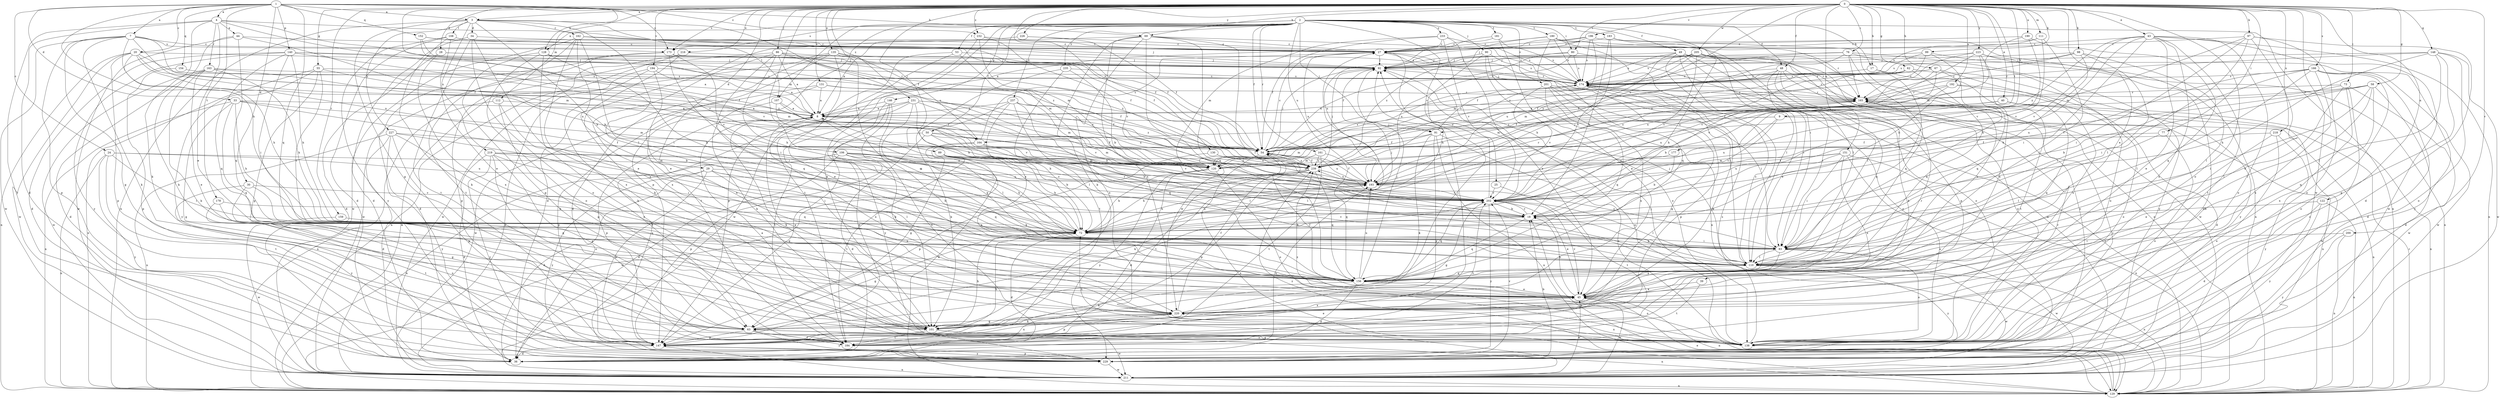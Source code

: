 strict digraph  {
0;
1;
2;
3;
4;
7;
8;
9;
17;
18;
20;
24;
25;
27;
28;
29;
30;
33;
34;
36;
39;
40;
43;
44;
45;
48;
49;
50;
53;
54;
55;
58;
62;
63;
67;
69;
72;
73;
76;
77;
80;
83;
86;
89;
90;
91;
92;
97;
98;
99;
101;
106;
107;
108;
110;
111;
112;
120;
122;
128;
129;
130;
131;
135;
138;
140;
146;
147;
148;
151;
152;
154;
156;
159;
161;
162;
163;
164;
165;
166;
173;
174;
177;
178;
180;
181;
183;
184;
190;
192;
193;
194;
196;
200;
201;
202;
205;
211;
216;
218;
219;
220;
223;
226;
227;
229;
231;
232;
233;
235;
237;
239;
0 -> 3  [label=a];
0 -> 9  [label=b];
0 -> 17  [label=b];
0 -> 28  [label=d];
0 -> 29  [label=d];
0 -> 39  [label=e];
0 -> 40  [label=e];
0 -> 43  [label=e];
0 -> 48  [label=f];
0 -> 55  [label=g];
0 -> 58  [label=g];
0 -> 62  [label=g];
0 -> 67  [label=h];
0 -> 69  [label=h];
0 -> 73  [label=i];
0 -> 76  [label=i];
0 -> 77  [label=i];
0 -> 80  [label=i];
0 -> 86  [label=j];
0 -> 89  [label=j];
0 -> 97  [label=k];
0 -> 98  [label=k];
0 -> 99  [label=k];
0 -> 106  [label=l];
0 -> 111  [label=m];
0 -> 112  [label=m];
0 -> 120  [label=m];
0 -> 122  [label=n];
0 -> 130  [label=o];
0 -> 131  [label=o];
0 -> 135  [label=o];
0 -> 138  [label=o];
0 -> 148  [label=q];
0 -> 151  [label=q];
0 -> 159  [label=r];
0 -> 166  [label=s];
0 -> 173  [label=s];
0 -> 177  [label=t];
0 -> 190  [label=u];
0 -> 192  [label=u];
0 -> 193  [label=u];
0 -> 194  [label=v];
0 -> 196  [label=v];
0 -> 200  [label=v];
0 -> 205  [label=w];
0 -> 211  [label=w];
0 -> 216  [label=x];
0 -> 218  [label=x];
0 -> 223  [label=y];
0 -> 226  [label=y];
0 -> 231  [label=z];
0 -> 232  [label=z];
1 -> 3  [label=a];
1 -> 4  [label=a];
1 -> 7  [label=a];
1 -> 20  [label=c];
1 -> 24  [label=c];
1 -> 30  [label=d];
1 -> 33  [label=d];
1 -> 69  [label=h];
1 -> 72  [label=h];
1 -> 128  [label=n];
1 -> 140  [label=p];
1 -> 152  [label=q];
1 -> 154  [label=q];
1 -> 156  [label=q];
1 -> 173  [label=s];
1 -> 178  [label=t];
1 -> 232  [label=z];
2 -> 17  [label=b];
2 -> 25  [label=c];
2 -> 48  [label=f];
2 -> 49  [label=f];
2 -> 50  [label=f];
2 -> 53  [label=f];
2 -> 54  [label=f];
2 -> 80  [label=i];
2 -> 83  [label=i];
2 -> 90  [label=j];
2 -> 91  [label=j];
2 -> 101  [label=k];
2 -> 107  [label=l];
2 -> 128  [label=n];
2 -> 129  [label=n];
2 -> 146  [label=p];
2 -> 147  [label=p];
2 -> 161  [label=r];
2 -> 173  [label=s];
2 -> 180  [label=t];
2 -> 181  [label=t];
2 -> 183  [label=t];
2 -> 193  [label=u];
2 -> 201  [label=v];
2 -> 233  [label=z];
2 -> 235  [label=z];
2 -> 237  [label=z];
3 -> 34  [label=d];
3 -> 63  [label=g];
3 -> 72  [label=h];
3 -> 107  [label=l];
3 -> 108  [label=l];
3 -> 110  [label=l];
3 -> 129  [label=n];
3 -> 162  [label=r];
3 -> 193  [label=u];
3 -> 219  [label=x];
3 -> 227  [label=y];
4 -> 36  [label=d];
4 -> 44  [label=e];
4 -> 45  [label=e];
4 -> 54  [label=f];
4 -> 101  [label=k];
4 -> 163  [label=r];
4 -> 164  [label=r];
4 -> 202  [label=v];
4 -> 229  [label=y];
7 -> 27  [label=c];
7 -> 54  [label=f];
7 -> 63  [label=g];
7 -> 101  [label=k];
7 -> 120  [label=m];
7 -> 147  [label=p];
7 -> 173  [label=s];
7 -> 193  [label=u];
7 -> 211  [label=w];
8 -> 91  [label=j];
8 -> 101  [label=k];
8 -> 110  [label=l];
8 -> 147  [label=p];
8 -> 164  [label=r];
8 -> 220  [label=x];
9 -> 91  [label=j];
9 -> 129  [label=n];
9 -> 164  [label=r];
9 -> 193  [label=u];
9 -> 202  [label=v];
17 -> 83  [label=i];
17 -> 174  [label=s];
17 -> 184  [label=t];
18 -> 72  [label=h];
18 -> 156  [label=q];
18 -> 165  [label=r];
18 -> 202  [label=v];
20 -> 8  [label=a];
20 -> 54  [label=f];
20 -> 72  [label=h];
20 -> 92  [label=j];
20 -> 129  [label=n];
20 -> 147  [label=p];
20 -> 193  [label=u];
20 -> 211  [label=w];
24 -> 83  [label=i];
24 -> 120  [label=m];
24 -> 129  [label=n];
24 -> 184  [label=t];
24 -> 193  [label=u];
24 -> 229  [label=y];
25 -> 184  [label=t];
25 -> 202  [label=v];
27 -> 92  [label=j];
27 -> 110  [label=l];
27 -> 129  [label=n];
27 -> 165  [label=r];
27 -> 193  [label=u];
28 -> 36  [label=d];
28 -> 92  [label=j];
28 -> 220  [label=x];
28 -> 239  [label=z];
29 -> 36  [label=d];
29 -> 72  [label=h];
29 -> 110  [label=l];
29 -> 147  [label=p];
29 -> 193  [label=u];
29 -> 220  [label=x];
29 -> 229  [label=y];
30 -> 63  [label=g];
30 -> 156  [label=q];
30 -> 202  [label=v];
30 -> 229  [label=y];
33 -> 8  [label=a];
33 -> 18  [label=b];
33 -> 63  [label=g];
33 -> 72  [label=h];
33 -> 120  [label=m];
33 -> 129  [label=n];
33 -> 156  [label=q];
34 -> 27  [label=c];
34 -> 36  [label=d];
34 -> 45  [label=e];
34 -> 138  [label=o];
34 -> 184  [label=t];
36 -> 165  [label=r];
36 -> 193  [label=u];
39 -> 45  [label=e];
39 -> 184  [label=t];
40 -> 8  [label=a];
40 -> 120  [label=m];
40 -> 129  [label=n];
40 -> 156  [label=q];
40 -> 193  [label=u];
40 -> 211  [label=w];
43 -> 27  [label=c];
43 -> 45  [label=e];
43 -> 72  [label=h];
43 -> 83  [label=i];
43 -> 129  [label=n];
43 -> 138  [label=o];
43 -> 184  [label=t];
43 -> 202  [label=v];
43 -> 211  [label=w];
43 -> 220  [label=x];
43 -> 239  [label=z];
44 -> 18  [label=b];
44 -> 27  [label=c];
44 -> 101  [label=k];
44 -> 156  [label=q];
44 -> 211  [label=w];
45 -> 18  [label=b];
45 -> 54  [label=f];
45 -> 129  [label=n];
45 -> 165  [label=r];
45 -> 202  [label=v];
45 -> 211  [label=w];
45 -> 220  [label=x];
48 -> 54  [label=f];
48 -> 83  [label=i];
48 -> 101  [label=k];
48 -> 138  [label=o];
48 -> 156  [label=q];
48 -> 165  [label=r];
48 -> 174  [label=s];
49 -> 45  [label=e];
49 -> 83  [label=i];
49 -> 92  [label=j];
49 -> 138  [label=o];
49 -> 165  [label=r];
49 -> 174  [label=s];
49 -> 202  [label=v];
49 -> 211  [label=w];
49 -> 229  [label=y];
50 -> 18  [label=b];
50 -> 36  [label=d];
50 -> 54  [label=f];
50 -> 110  [label=l];
50 -> 120  [label=m];
50 -> 147  [label=p];
53 -> 92  [label=j];
53 -> 147  [label=p];
53 -> 202  [label=v];
53 -> 211  [label=w];
54 -> 27  [label=c];
54 -> 92  [label=j];
54 -> 129  [label=n];
54 -> 184  [label=t];
54 -> 193  [label=u];
54 -> 239  [label=z];
55 -> 63  [label=g];
55 -> 83  [label=i];
55 -> 120  [label=m];
55 -> 129  [label=n];
55 -> 174  [label=s];
55 -> 229  [label=y];
58 -> 18  [label=b];
58 -> 36  [label=d];
58 -> 83  [label=i];
58 -> 110  [label=l];
58 -> 156  [label=q];
58 -> 165  [label=r];
58 -> 193  [label=u];
62 -> 120  [label=m];
62 -> 156  [label=q];
62 -> 174  [label=s];
62 -> 193  [label=u];
62 -> 229  [label=y];
63 -> 27  [label=c];
63 -> 138  [label=o];
63 -> 147  [label=p];
63 -> 184  [label=t];
63 -> 229  [label=y];
67 -> 54  [label=f];
67 -> 83  [label=i];
67 -> 174  [label=s];
67 -> 193  [label=u];
67 -> 202  [label=v];
67 -> 220  [label=x];
69 -> 8  [label=a];
69 -> 27  [label=c];
69 -> 101  [label=k];
69 -> 110  [label=l];
69 -> 138  [label=o];
69 -> 156  [label=q];
69 -> 174  [label=s];
69 -> 211  [label=w];
69 -> 220  [label=x];
72 -> 8  [label=a];
72 -> 36  [label=d];
72 -> 63  [label=g];
72 -> 83  [label=i];
72 -> 92  [label=j];
72 -> 193  [label=u];
72 -> 202  [label=v];
73 -> 54  [label=f];
73 -> 110  [label=l];
73 -> 138  [label=o];
73 -> 165  [label=r];
73 -> 211  [label=w];
73 -> 220  [label=x];
76 -> 92  [label=j];
76 -> 120  [label=m];
76 -> 138  [label=o];
76 -> 156  [label=q];
76 -> 165  [label=r];
76 -> 229  [label=y];
76 -> 239  [label=z];
77 -> 54  [label=f];
77 -> 110  [label=l];
77 -> 138  [label=o];
80 -> 54  [label=f];
80 -> 92  [label=j];
80 -> 174  [label=s];
80 -> 193  [label=u];
80 -> 211  [label=w];
83 -> 45  [label=e];
83 -> 110  [label=l];
83 -> 138  [label=o];
83 -> 211  [label=w];
83 -> 239  [label=z];
86 -> 8  [label=a];
86 -> 54  [label=f];
86 -> 72  [label=h];
86 -> 92  [label=j];
86 -> 120  [label=m];
86 -> 147  [label=p];
86 -> 156  [label=q];
86 -> 220  [label=x];
89 -> 45  [label=e];
89 -> 72  [label=h];
89 -> 120  [label=m];
89 -> 184  [label=t];
89 -> 202  [label=v];
89 -> 211  [label=w];
89 -> 239  [label=z];
90 -> 72  [label=h];
90 -> 92  [label=j];
90 -> 129  [label=n];
90 -> 138  [label=o];
90 -> 174  [label=s];
91 -> 54  [label=f];
91 -> 101  [label=k];
91 -> 120  [label=m];
91 -> 129  [label=n];
91 -> 138  [label=o];
91 -> 147  [label=p];
91 -> 174  [label=s];
92 -> 174  [label=s];
97 -> 27  [label=c];
97 -> 36  [label=d];
97 -> 45  [label=e];
97 -> 83  [label=i];
97 -> 110  [label=l];
97 -> 120  [label=m];
97 -> 138  [label=o];
98 -> 72  [label=h];
98 -> 83  [label=i];
98 -> 92  [label=j];
98 -> 110  [label=l];
98 -> 165  [label=r];
98 -> 174  [label=s];
99 -> 18  [label=b];
99 -> 92  [label=j];
99 -> 165  [label=r];
99 -> 174  [label=s];
99 -> 229  [label=y];
101 -> 8  [label=a];
101 -> 45  [label=e];
101 -> 72  [label=h];
101 -> 129  [label=n];
101 -> 184  [label=t];
101 -> 211  [label=w];
106 -> 18  [label=b];
106 -> 36  [label=d];
106 -> 72  [label=h];
106 -> 129  [label=n];
106 -> 147  [label=p];
106 -> 156  [label=q];
106 -> 202  [label=v];
106 -> 239  [label=z];
107 -> 8  [label=a];
107 -> 83  [label=i];
107 -> 147  [label=p];
107 -> 202  [label=v];
108 -> 27  [label=c];
108 -> 36  [label=d];
108 -> 45  [label=e];
108 -> 101  [label=k];
108 -> 174  [label=s];
108 -> 229  [label=y];
110 -> 18  [label=b];
110 -> 92  [label=j];
110 -> 129  [label=n];
110 -> 156  [label=q];
110 -> 174  [label=s];
110 -> 211  [label=w];
110 -> 229  [label=y];
111 -> 27  [label=c];
111 -> 110  [label=l];
111 -> 174  [label=s];
111 -> 202  [label=v];
112 -> 8  [label=a];
112 -> 63  [label=g];
112 -> 129  [label=n];
112 -> 184  [label=t];
120 -> 36  [label=d];
120 -> 72  [label=h];
120 -> 138  [label=o];
120 -> 174  [label=s];
120 -> 229  [label=y];
122 -> 18  [label=b];
122 -> 36  [label=d];
122 -> 129  [label=n];
122 -> 229  [label=y];
128 -> 63  [label=g];
128 -> 72  [label=h];
128 -> 92  [label=j];
128 -> 138  [label=o];
128 -> 220  [label=x];
129 -> 18  [label=b];
129 -> 45  [label=e];
129 -> 165  [label=r];
129 -> 174  [label=s];
129 -> 239  [label=z];
130 -> 147  [label=p];
130 -> 193  [label=u];
130 -> 239  [label=z];
131 -> 8  [label=a];
131 -> 54  [label=f];
131 -> 101  [label=k];
131 -> 165  [label=r];
131 -> 211  [label=w];
135 -> 36  [label=d];
135 -> 45  [label=e];
135 -> 54  [label=f];
135 -> 92  [label=j];
135 -> 129  [label=n];
135 -> 156  [label=q];
135 -> 184  [label=t];
138 -> 8  [label=a];
138 -> 63  [label=g];
138 -> 72  [label=h];
138 -> 92  [label=j];
138 -> 165  [label=r];
138 -> 174  [label=s];
138 -> 220  [label=x];
138 -> 239  [label=z];
140 -> 36  [label=d];
140 -> 72  [label=h];
140 -> 83  [label=i];
140 -> 92  [label=j];
140 -> 156  [label=q];
140 -> 202  [label=v];
140 -> 229  [label=y];
140 -> 239  [label=z];
146 -> 8  [label=a];
146 -> 101  [label=k];
146 -> 138  [label=o];
146 -> 147  [label=p];
146 -> 229  [label=y];
147 -> 36  [label=d];
147 -> 72  [label=h];
147 -> 92  [label=j];
147 -> 129  [label=n];
147 -> 220  [label=x];
147 -> 229  [label=y];
148 -> 63  [label=g];
148 -> 72  [label=h];
148 -> 92  [label=j];
148 -> 110  [label=l];
148 -> 138  [label=o];
148 -> 165  [label=r];
148 -> 211  [label=w];
151 -> 83  [label=i];
151 -> 120  [label=m];
151 -> 129  [label=n];
151 -> 138  [label=o];
151 -> 193  [label=u];
151 -> 220  [label=x];
151 -> 239  [label=z];
152 -> 27  [label=c];
152 -> 54  [label=f];
152 -> 202  [label=v];
152 -> 239  [label=z];
154 -> 147  [label=p];
154 -> 174  [label=s];
156 -> 36  [label=d];
156 -> 45  [label=e];
156 -> 92  [label=j];
156 -> 101  [label=k];
156 -> 138  [label=o];
156 -> 193  [label=u];
159 -> 72  [label=h];
159 -> 211  [label=w];
161 -> 120  [label=m];
161 -> 156  [label=q];
161 -> 184  [label=t];
161 -> 239  [label=z];
162 -> 27  [label=c];
162 -> 45  [label=e];
162 -> 54  [label=f];
162 -> 83  [label=i];
162 -> 92  [label=j];
162 -> 184  [label=t];
162 -> 211  [label=w];
162 -> 220  [label=x];
163 -> 36  [label=d];
163 -> 45  [label=e];
163 -> 72  [label=h];
163 -> 101  [label=k];
163 -> 174  [label=s];
163 -> 193  [label=u];
163 -> 211  [label=w];
164 -> 27  [label=c];
164 -> 63  [label=g];
164 -> 110  [label=l];
164 -> 202  [label=v];
164 -> 211  [label=w];
165 -> 8  [label=a];
165 -> 54  [label=f];
165 -> 129  [label=n];
166 -> 36  [label=d];
166 -> 83  [label=i];
166 -> 110  [label=l];
166 -> 138  [label=o];
166 -> 174  [label=s];
166 -> 202  [label=v];
166 -> 211  [label=w];
166 -> 220  [label=x];
173 -> 36  [label=d];
173 -> 83  [label=i];
173 -> 92  [label=j];
173 -> 110  [label=l];
173 -> 211  [label=w];
174 -> 92  [label=j];
174 -> 101  [label=k];
174 -> 110  [label=l];
174 -> 165  [label=r];
177 -> 18  [label=b];
177 -> 239  [label=z];
178 -> 18  [label=b];
178 -> 138  [label=o];
178 -> 184  [label=t];
180 -> 27  [label=c];
180 -> 110  [label=l];
180 -> 129  [label=n];
180 -> 156  [label=q];
180 -> 165  [label=r];
180 -> 174  [label=s];
180 -> 239  [label=z];
181 -> 27  [label=c];
181 -> 45  [label=e];
181 -> 174  [label=s];
181 -> 193  [label=u];
183 -> 18  [label=b];
183 -> 27  [label=c];
183 -> 72  [label=h];
183 -> 110  [label=l];
183 -> 129  [label=n];
184 -> 202  [label=v];
190 -> 27  [label=c];
190 -> 120  [label=m];
190 -> 156  [label=q];
190 -> 202  [label=v];
192 -> 18  [label=b];
192 -> 36  [label=d];
192 -> 138  [label=o];
192 -> 165  [label=r];
192 -> 239  [label=z];
193 -> 54  [label=f];
193 -> 72  [label=h];
193 -> 165  [label=r];
193 -> 202  [label=v];
194 -> 8  [label=a];
194 -> 101  [label=k];
194 -> 174  [label=s];
194 -> 211  [label=w];
194 -> 220  [label=x];
196 -> 8  [label=a];
196 -> 27  [label=c];
196 -> 92  [label=j];
196 -> 174  [label=s];
196 -> 220  [label=x];
196 -> 239  [label=z];
200 -> 83  [label=i];
200 -> 129  [label=n];
200 -> 229  [label=y];
201 -> 63  [label=g];
201 -> 83  [label=i];
201 -> 147  [label=p];
201 -> 156  [label=q];
201 -> 165  [label=r];
201 -> 202  [label=v];
201 -> 220  [label=x];
202 -> 18  [label=b];
202 -> 27  [label=c];
202 -> 45  [label=e];
202 -> 63  [label=g];
202 -> 110  [label=l];
202 -> 156  [label=q];
202 -> 229  [label=y];
205 -> 54  [label=f];
205 -> 72  [label=h];
205 -> 92  [label=j];
205 -> 110  [label=l];
205 -> 147  [label=p];
205 -> 174  [label=s];
205 -> 193  [label=u];
205 -> 202  [label=v];
205 -> 229  [label=y];
211 -> 45  [label=e];
211 -> 129  [label=n];
216 -> 92  [label=j];
216 -> 101  [label=k];
216 -> 129  [label=n];
216 -> 211  [label=w];
218 -> 45  [label=e];
218 -> 54  [label=f];
218 -> 138  [label=o];
218 -> 229  [label=y];
219 -> 36  [label=d];
219 -> 63  [label=g];
219 -> 83  [label=i];
219 -> 138  [label=o];
219 -> 156  [label=q];
219 -> 193  [label=u];
219 -> 229  [label=y];
219 -> 239  [label=z];
220 -> 54  [label=f];
220 -> 63  [label=g];
220 -> 92  [label=j];
220 -> 101  [label=k];
220 -> 147  [label=p];
223 -> 36  [label=d];
223 -> 45  [label=e];
223 -> 92  [label=j];
223 -> 129  [label=n];
223 -> 156  [label=q];
223 -> 202  [label=v];
223 -> 239  [label=z];
226 -> 27  [label=c];
226 -> 36  [label=d];
226 -> 54  [label=f];
227 -> 36  [label=d];
227 -> 45  [label=e];
227 -> 54  [label=f];
227 -> 83  [label=i];
227 -> 129  [label=n];
227 -> 147  [label=p];
227 -> 229  [label=y];
229 -> 18  [label=b];
229 -> 147  [label=p];
229 -> 202  [label=v];
229 -> 211  [label=w];
231 -> 8  [label=a];
231 -> 54  [label=f];
231 -> 110  [label=l];
231 -> 156  [label=q];
231 -> 184  [label=t];
231 -> 193  [label=u];
231 -> 202  [label=v];
231 -> 229  [label=y];
232 -> 27  [label=c];
232 -> 120  [label=m];
232 -> 184  [label=t];
232 -> 202  [label=v];
233 -> 27  [label=c];
233 -> 45  [label=e];
233 -> 54  [label=f];
233 -> 120  [label=m];
233 -> 174  [label=s];
233 -> 202  [label=v];
235 -> 18  [label=b];
235 -> 72  [label=h];
235 -> 174  [label=s];
235 -> 184  [label=t];
237 -> 8  [label=a];
237 -> 18  [label=b];
237 -> 72  [label=h];
237 -> 101  [label=k];
237 -> 120  [label=m];
237 -> 156  [label=q];
237 -> 239  [label=z];
239 -> 54  [label=f];
239 -> 72  [label=h];
239 -> 92  [label=j];
239 -> 101  [label=k];
239 -> 147  [label=p];
239 -> 156  [label=q];
239 -> 193  [label=u];
}
